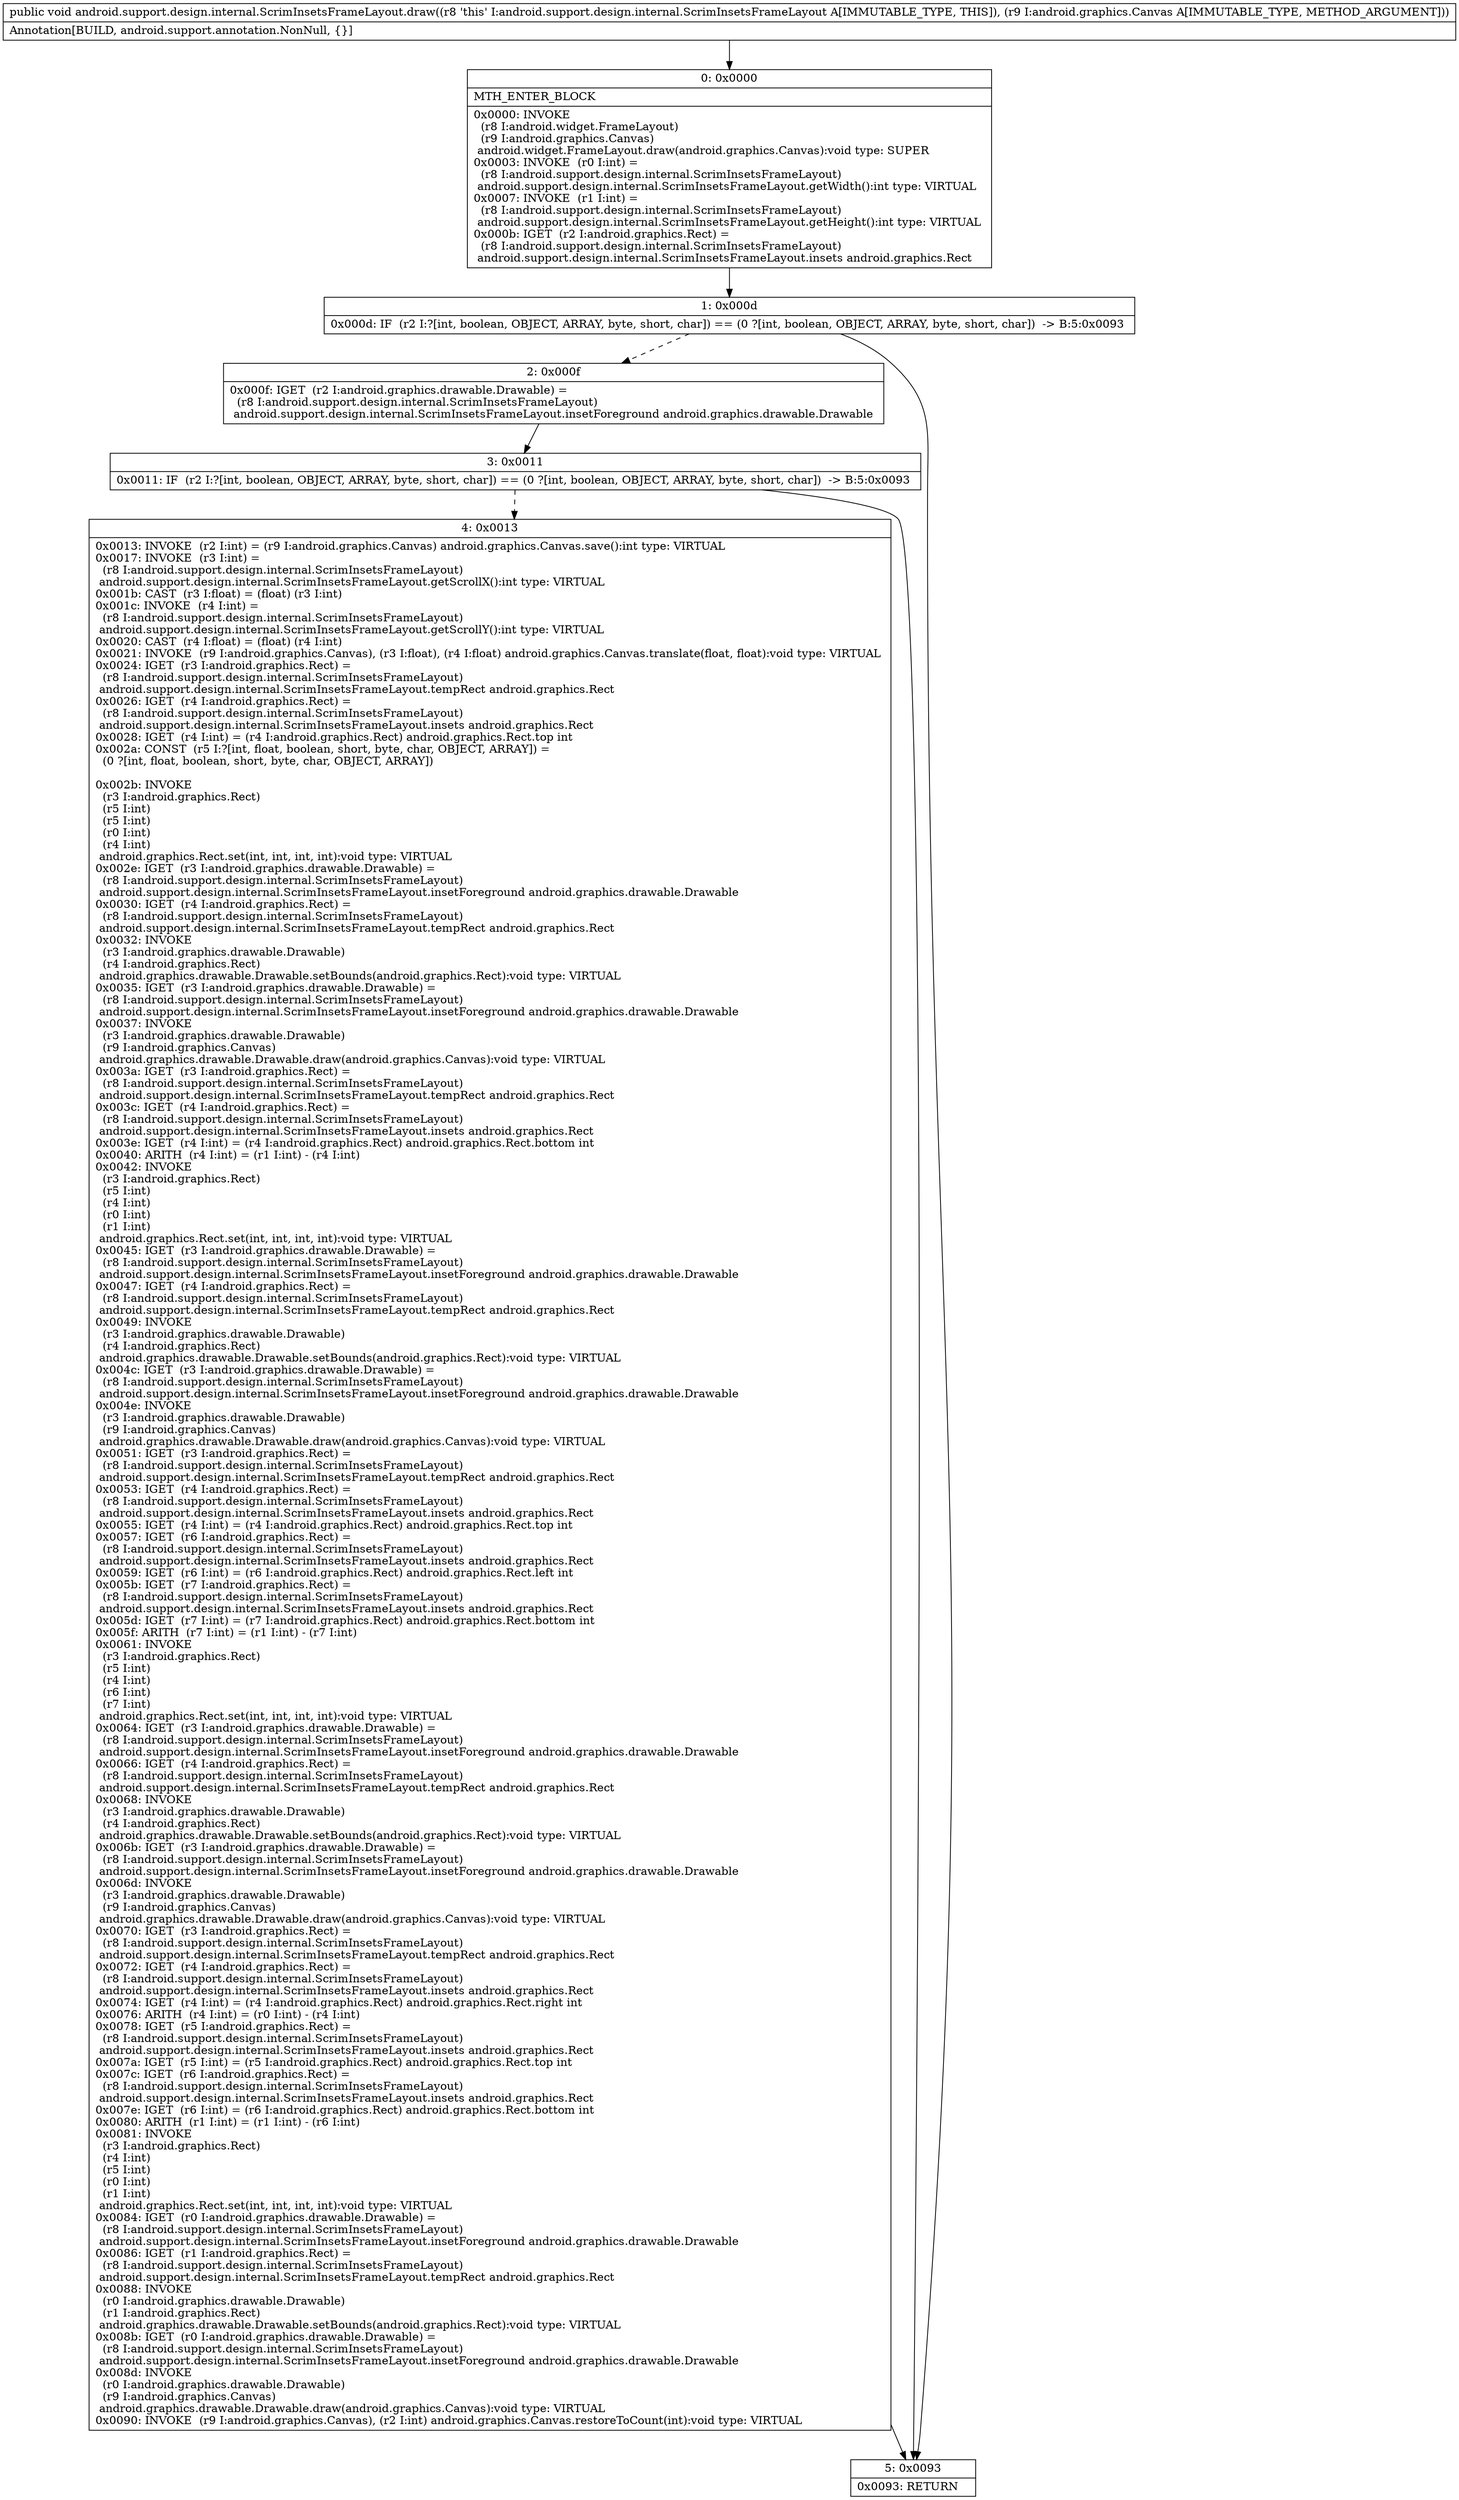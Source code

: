 digraph "CFG forandroid.support.design.internal.ScrimInsetsFrameLayout.draw(Landroid\/graphics\/Canvas;)V" {
Node_0 [shape=record,label="{0\:\ 0x0000|MTH_ENTER_BLOCK\l|0x0000: INVOKE  \l  (r8 I:android.widget.FrameLayout)\l  (r9 I:android.graphics.Canvas)\l android.widget.FrameLayout.draw(android.graphics.Canvas):void type: SUPER \l0x0003: INVOKE  (r0 I:int) = \l  (r8 I:android.support.design.internal.ScrimInsetsFrameLayout)\l android.support.design.internal.ScrimInsetsFrameLayout.getWidth():int type: VIRTUAL \l0x0007: INVOKE  (r1 I:int) = \l  (r8 I:android.support.design.internal.ScrimInsetsFrameLayout)\l android.support.design.internal.ScrimInsetsFrameLayout.getHeight():int type: VIRTUAL \l0x000b: IGET  (r2 I:android.graphics.Rect) = \l  (r8 I:android.support.design.internal.ScrimInsetsFrameLayout)\l android.support.design.internal.ScrimInsetsFrameLayout.insets android.graphics.Rect \l}"];
Node_1 [shape=record,label="{1\:\ 0x000d|0x000d: IF  (r2 I:?[int, boolean, OBJECT, ARRAY, byte, short, char]) == (0 ?[int, boolean, OBJECT, ARRAY, byte, short, char])  \-\> B:5:0x0093 \l}"];
Node_2 [shape=record,label="{2\:\ 0x000f|0x000f: IGET  (r2 I:android.graphics.drawable.Drawable) = \l  (r8 I:android.support.design.internal.ScrimInsetsFrameLayout)\l android.support.design.internal.ScrimInsetsFrameLayout.insetForeground android.graphics.drawable.Drawable \l}"];
Node_3 [shape=record,label="{3\:\ 0x0011|0x0011: IF  (r2 I:?[int, boolean, OBJECT, ARRAY, byte, short, char]) == (0 ?[int, boolean, OBJECT, ARRAY, byte, short, char])  \-\> B:5:0x0093 \l}"];
Node_4 [shape=record,label="{4\:\ 0x0013|0x0013: INVOKE  (r2 I:int) = (r9 I:android.graphics.Canvas) android.graphics.Canvas.save():int type: VIRTUAL \l0x0017: INVOKE  (r3 I:int) = \l  (r8 I:android.support.design.internal.ScrimInsetsFrameLayout)\l android.support.design.internal.ScrimInsetsFrameLayout.getScrollX():int type: VIRTUAL \l0x001b: CAST  (r3 I:float) = (float) (r3 I:int) \l0x001c: INVOKE  (r4 I:int) = \l  (r8 I:android.support.design.internal.ScrimInsetsFrameLayout)\l android.support.design.internal.ScrimInsetsFrameLayout.getScrollY():int type: VIRTUAL \l0x0020: CAST  (r4 I:float) = (float) (r4 I:int) \l0x0021: INVOKE  (r9 I:android.graphics.Canvas), (r3 I:float), (r4 I:float) android.graphics.Canvas.translate(float, float):void type: VIRTUAL \l0x0024: IGET  (r3 I:android.graphics.Rect) = \l  (r8 I:android.support.design.internal.ScrimInsetsFrameLayout)\l android.support.design.internal.ScrimInsetsFrameLayout.tempRect android.graphics.Rect \l0x0026: IGET  (r4 I:android.graphics.Rect) = \l  (r8 I:android.support.design.internal.ScrimInsetsFrameLayout)\l android.support.design.internal.ScrimInsetsFrameLayout.insets android.graphics.Rect \l0x0028: IGET  (r4 I:int) = (r4 I:android.graphics.Rect) android.graphics.Rect.top int \l0x002a: CONST  (r5 I:?[int, float, boolean, short, byte, char, OBJECT, ARRAY]) = \l  (0 ?[int, float, boolean, short, byte, char, OBJECT, ARRAY])\l \l0x002b: INVOKE  \l  (r3 I:android.graphics.Rect)\l  (r5 I:int)\l  (r5 I:int)\l  (r0 I:int)\l  (r4 I:int)\l android.graphics.Rect.set(int, int, int, int):void type: VIRTUAL \l0x002e: IGET  (r3 I:android.graphics.drawable.Drawable) = \l  (r8 I:android.support.design.internal.ScrimInsetsFrameLayout)\l android.support.design.internal.ScrimInsetsFrameLayout.insetForeground android.graphics.drawable.Drawable \l0x0030: IGET  (r4 I:android.graphics.Rect) = \l  (r8 I:android.support.design.internal.ScrimInsetsFrameLayout)\l android.support.design.internal.ScrimInsetsFrameLayout.tempRect android.graphics.Rect \l0x0032: INVOKE  \l  (r3 I:android.graphics.drawable.Drawable)\l  (r4 I:android.graphics.Rect)\l android.graphics.drawable.Drawable.setBounds(android.graphics.Rect):void type: VIRTUAL \l0x0035: IGET  (r3 I:android.graphics.drawable.Drawable) = \l  (r8 I:android.support.design.internal.ScrimInsetsFrameLayout)\l android.support.design.internal.ScrimInsetsFrameLayout.insetForeground android.graphics.drawable.Drawable \l0x0037: INVOKE  \l  (r3 I:android.graphics.drawable.Drawable)\l  (r9 I:android.graphics.Canvas)\l android.graphics.drawable.Drawable.draw(android.graphics.Canvas):void type: VIRTUAL \l0x003a: IGET  (r3 I:android.graphics.Rect) = \l  (r8 I:android.support.design.internal.ScrimInsetsFrameLayout)\l android.support.design.internal.ScrimInsetsFrameLayout.tempRect android.graphics.Rect \l0x003c: IGET  (r4 I:android.graphics.Rect) = \l  (r8 I:android.support.design.internal.ScrimInsetsFrameLayout)\l android.support.design.internal.ScrimInsetsFrameLayout.insets android.graphics.Rect \l0x003e: IGET  (r4 I:int) = (r4 I:android.graphics.Rect) android.graphics.Rect.bottom int \l0x0040: ARITH  (r4 I:int) = (r1 I:int) \- (r4 I:int) \l0x0042: INVOKE  \l  (r3 I:android.graphics.Rect)\l  (r5 I:int)\l  (r4 I:int)\l  (r0 I:int)\l  (r1 I:int)\l android.graphics.Rect.set(int, int, int, int):void type: VIRTUAL \l0x0045: IGET  (r3 I:android.graphics.drawable.Drawable) = \l  (r8 I:android.support.design.internal.ScrimInsetsFrameLayout)\l android.support.design.internal.ScrimInsetsFrameLayout.insetForeground android.graphics.drawable.Drawable \l0x0047: IGET  (r4 I:android.graphics.Rect) = \l  (r8 I:android.support.design.internal.ScrimInsetsFrameLayout)\l android.support.design.internal.ScrimInsetsFrameLayout.tempRect android.graphics.Rect \l0x0049: INVOKE  \l  (r3 I:android.graphics.drawable.Drawable)\l  (r4 I:android.graphics.Rect)\l android.graphics.drawable.Drawable.setBounds(android.graphics.Rect):void type: VIRTUAL \l0x004c: IGET  (r3 I:android.graphics.drawable.Drawable) = \l  (r8 I:android.support.design.internal.ScrimInsetsFrameLayout)\l android.support.design.internal.ScrimInsetsFrameLayout.insetForeground android.graphics.drawable.Drawable \l0x004e: INVOKE  \l  (r3 I:android.graphics.drawable.Drawable)\l  (r9 I:android.graphics.Canvas)\l android.graphics.drawable.Drawable.draw(android.graphics.Canvas):void type: VIRTUAL \l0x0051: IGET  (r3 I:android.graphics.Rect) = \l  (r8 I:android.support.design.internal.ScrimInsetsFrameLayout)\l android.support.design.internal.ScrimInsetsFrameLayout.tempRect android.graphics.Rect \l0x0053: IGET  (r4 I:android.graphics.Rect) = \l  (r8 I:android.support.design.internal.ScrimInsetsFrameLayout)\l android.support.design.internal.ScrimInsetsFrameLayout.insets android.graphics.Rect \l0x0055: IGET  (r4 I:int) = (r4 I:android.graphics.Rect) android.graphics.Rect.top int \l0x0057: IGET  (r6 I:android.graphics.Rect) = \l  (r8 I:android.support.design.internal.ScrimInsetsFrameLayout)\l android.support.design.internal.ScrimInsetsFrameLayout.insets android.graphics.Rect \l0x0059: IGET  (r6 I:int) = (r6 I:android.graphics.Rect) android.graphics.Rect.left int \l0x005b: IGET  (r7 I:android.graphics.Rect) = \l  (r8 I:android.support.design.internal.ScrimInsetsFrameLayout)\l android.support.design.internal.ScrimInsetsFrameLayout.insets android.graphics.Rect \l0x005d: IGET  (r7 I:int) = (r7 I:android.graphics.Rect) android.graphics.Rect.bottom int \l0x005f: ARITH  (r7 I:int) = (r1 I:int) \- (r7 I:int) \l0x0061: INVOKE  \l  (r3 I:android.graphics.Rect)\l  (r5 I:int)\l  (r4 I:int)\l  (r6 I:int)\l  (r7 I:int)\l android.graphics.Rect.set(int, int, int, int):void type: VIRTUAL \l0x0064: IGET  (r3 I:android.graphics.drawable.Drawable) = \l  (r8 I:android.support.design.internal.ScrimInsetsFrameLayout)\l android.support.design.internal.ScrimInsetsFrameLayout.insetForeground android.graphics.drawable.Drawable \l0x0066: IGET  (r4 I:android.graphics.Rect) = \l  (r8 I:android.support.design.internal.ScrimInsetsFrameLayout)\l android.support.design.internal.ScrimInsetsFrameLayout.tempRect android.graphics.Rect \l0x0068: INVOKE  \l  (r3 I:android.graphics.drawable.Drawable)\l  (r4 I:android.graphics.Rect)\l android.graphics.drawable.Drawable.setBounds(android.graphics.Rect):void type: VIRTUAL \l0x006b: IGET  (r3 I:android.graphics.drawable.Drawable) = \l  (r8 I:android.support.design.internal.ScrimInsetsFrameLayout)\l android.support.design.internal.ScrimInsetsFrameLayout.insetForeground android.graphics.drawable.Drawable \l0x006d: INVOKE  \l  (r3 I:android.graphics.drawable.Drawable)\l  (r9 I:android.graphics.Canvas)\l android.graphics.drawable.Drawable.draw(android.graphics.Canvas):void type: VIRTUAL \l0x0070: IGET  (r3 I:android.graphics.Rect) = \l  (r8 I:android.support.design.internal.ScrimInsetsFrameLayout)\l android.support.design.internal.ScrimInsetsFrameLayout.tempRect android.graphics.Rect \l0x0072: IGET  (r4 I:android.graphics.Rect) = \l  (r8 I:android.support.design.internal.ScrimInsetsFrameLayout)\l android.support.design.internal.ScrimInsetsFrameLayout.insets android.graphics.Rect \l0x0074: IGET  (r4 I:int) = (r4 I:android.graphics.Rect) android.graphics.Rect.right int \l0x0076: ARITH  (r4 I:int) = (r0 I:int) \- (r4 I:int) \l0x0078: IGET  (r5 I:android.graphics.Rect) = \l  (r8 I:android.support.design.internal.ScrimInsetsFrameLayout)\l android.support.design.internal.ScrimInsetsFrameLayout.insets android.graphics.Rect \l0x007a: IGET  (r5 I:int) = (r5 I:android.graphics.Rect) android.graphics.Rect.top int \l0x007c: IGET  (r6 I:android.graphics.Rect) = \l  (r8 I:android.support.design.internal.ScrimInsetsFrameLayout)\l android.support.design.internal.ScrimInsetsFrameLayout.insets android.graphics.Rect \l0x007e: IGET  (r6 I:int) = (r6 I:android.graphics.Rect) android.graphics.Rect.bottom int \l0x0080: ARITH  (r1 I:int) = (r1 I:int) \- (r6 I:int) \l0x0081: INVOKE  \l  (r3 I:android.graphics.Rect)\l  (r4 I:int)\l  (r5 I:int)\l  (r0 I:int)\l  (r1 I:int)\l android.graphics.Rect.set(int, int, int, int):void type: VIRTUAL \l0x0084: IGET  (r0 I:android.graphics.drawable.Drawable) = \l  (r8 I:android.support.design.internal.ScrimInsetsFrameLayout)\l android.support.design.internal.ScrimInsetsFrameLayout.insetForeground android.graphics.drawable.Drawable \l0x0086: IGET  (r1 I:android.graphics.Rect) = \l  (r8 I:android.support.design.internal.ScrimInsetsFrameLayout)\l android.support.design.internal.ScrimInsetsFrameLayout.tempRect android.graphics.Rect \l0x0088: INVOKE  \l  (r0 I:android.graphics.drawable.Drawable)\l  (r1 I:android.graphics.Rect)\l android.graphics.drawable.Drawable.setBounds(android.graphics.Rect):void type: VIRTUAL \l0x008b: IGET  (r0 I:android.graphics.drawable.Drawable) = \l  (r8 I:android.support.design.internal.ScrimInsetsFrameLayout)\l android.support.design.internal.ScrimInsetsFrameLayout.insetForeground android.graphics.drawable.Drawable \l0x008d: INVOKE  \l  (r0 I:android.graphics.drawable.Drawable)\l  (r9 I:android.graphics.Canvas)\l android.graphics.drawable.Drawable.draw(android.graphics.Canvas):void type: VIRTUAL \l0x0090: INVOKE  (r9 I:android.graphics.Canvas), (r2 I:int) android.graphics.Canvas.restoreToCount(int):void type: VIRTUAL \l}"];
Node_5 [shape=record,label="{5\:\ 0x0093|0x0093: RETURN   \l}"];
MethodNode[shape=record,label="{public void android.support.design.internal.ScrimInsetsFrameLayout.draw((r8 'this' I:android.support.design.internal.ScrimInsetsFrameLayout A[IMMUTABLE_TYPE, THIS]), (r9 I:android.graphics.Canvas A[IMMUTABLE_TYPE, METHOD_ARGUMENT]))  | Annotation[BUILD, android.support.annotation.NonNull, \{\}]\l}"];
MethodNode -> Node_0;
Node_0 -> Node_1;
Node_1 -> Node_2[style=dashed];
Node_1 -> Node_5;
Node_2 -> Node_3;
Node_3 -> Node_4[style=dashed];
Node_3 -> Node_5;
Node_4 -> Node_5;
}

